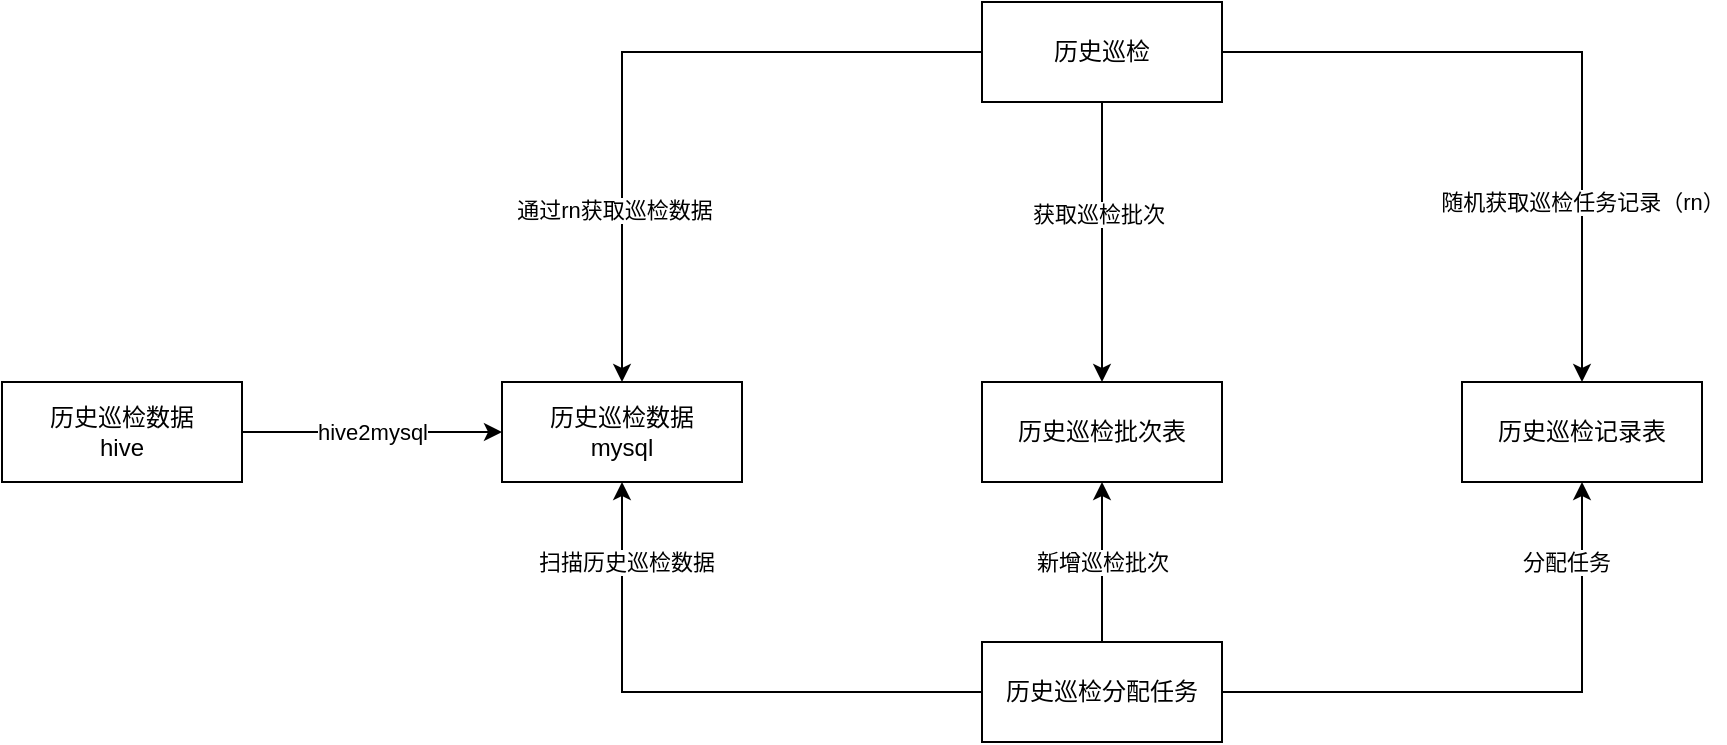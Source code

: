 <mxfile version="14.2.3" type="github">
  <diagram id="jjeMhmKpEKlYTJhqRUKk" name="Page-1">
    <mxGraphModel dx="2249" dy="706" grid="1" gridSize="10" guides="1" tooltips="1" connect="1" arrows="1" fold="1" page="1" pageScale="1" pageWidth="827" pageHeight="1169" math="0" shadow="0">
      <root>
        <mxCell id="0" />
        <mxCell id="1" parent="0" />
        <mxCell id="Za5TZnwOfKJd7kfOBD30-1" value="历史巡检批次表" style="rounded=0;whiteSpace=wrap;html=1;" vertex="1" parent="1">
          <mxGeometry x="370" y="330" width="120" height="50" as="geometry" />
        </mxCell>
        <mxCell id="Za5TZnwOfKJd7kfOBD30-2" value="历史巡检记录表" style="rounded=0;whiteSpace=wrap;html=1;" vertex="1" parent="1">
          <mxGeometry x="610" y="330" width="120" height="50" as="geometry" />
        </mxCell>
        <mxCell id="Za5TZnwOfKJd7kfOBD30-5" style="edgeStyle=orthogonalEdgeStyle;rounded=0;orthogonalLoop=1;jettySize=auto;html=1;" edge="1" parent="1" source="Za5TZnwOfKJd7kfOBD30-4" target="Za5TZnwOfKJd7kfOBD30-1">
          <mxGeometry relative="1" as="geometry" />
        </mxCell>
        <mxCell id="Za5TZnwOfKJd7kfOBD30-8" value="新增巡检批次" style="edgeLabel;html=1;align=center;verticalAlign=middle;resizable=0;points=[];" vertex="1" connectable="0" parent="Za5TZnwOfKJd7kfOBD30-5">
          <mxGeometry x="0.185" relative="1" as="geometry">
            <mxPoint y="7" as="offset" />
          </mxGeometry>
        </mxCell>
        <mxCell id="Za5TZnwOfKJd7kfOBD30-6" style="edgeStyle=orthogonalEdgeStyle;rounded=0;orthogonalLoop=1;jettySize=auto;html=1;exitX=1;exitY=0.5;exitDx=0;exitDy=0;entryX=0.5;entryY=1;entryDx=0;entryDy=0;" edge="1" parent="1" source="Za5TZnwOfKJd7kfOBD30-4" target="Za5TZnwOfKJd7kfOBD30-2">
          <mxGeometry relative="1" as="geometry" />
        </mxCell>
        <mxCell id="Za5TZnwOfKJd7kfOBD30-12" style="edgeStyle=orthogonalEdgeStyle;rounded=0;orthogonalLoop=1;jettySize=auto;html=1;exitX=0;exitY=0.5;exitDx=0;exitDy=0;entryX=0.5;entryY=1;entryDx=0;entryDy=0;" edge="1" parent="1" source="Za5TZnwOfKJd7kfOBD30-4" target="Za5TZnwOfKJd7kfOBD30-10">
          <mxGeometry relative="1" as="geometry" />
        </mxCell>
        <mxCell id="Za5TZnwOfKJd7kfOBD30-4" value="历史巡检分配任务" style="rounded=0;whiteSpace=wrap;html=1;" vertex="1" parent="1">
          <mxGeometry x="370" y="460" width="120" height="50" as="geometry" />
        </mxCell>
        <mxCell id="Za5TZnwOfKJd7kfOBD30-10" value="历史巡检数据&lt;br&gt;mysql" style="rounded=0;whiteSpace=wrap;html=1;" vertex="1" parent="1">
          <mxGeometry x="130" y="330" width="120" height="50" as="geometry" />
        </mxCell>
        <mxCell id="Za5TZnwOfKJd7kfOBD30-13" value="扫描历史巡检数据" style="edgeLabel;html=1;align=center;verticalAlign=middle;resizable=0;points=[];" vertex="1" connectable="0" parent="1">
          <mxGeometry x="414" y="430" as="geometry">
            <mxPoint x="-222" y="-10" as="offset" />
          </mxGeometry>
        </mxCell>
        <mxCell id="Za5TZnwOfKJd7kfOBD30-14" value="分配任务" style="edgeLabel;html=1;align=center;verticalAlign=middle;resizable=0;points=[];" vertex="1" connectable="0" parent="1">
          <mxGeometry x="440" y="420" as="geometry">
            <mxPoint x="222" as="offset" />
          </mxGeometry>
        </mxCell>
        <mxCell id="Za5TZnwOfKJd7kfOBD30-16" style="edgeStyle=orthogonalEdgeStyle;rounded=0;orthogonalLoop=1;jettySize=auto;html=1;entryX=0.5;entryY=0;entryDx=0;entryDy=0;" edge="1" parent="1" source="Za5TZnwOfKJd7kfOBD30-15" target="Za5TZnwOfKJd7kfOBD30-2">
          <mxGeometry relative="1" as="geometry" />
        </mxCell>
        <mxCell id="Za5TZnwOfKJd7kfOBD30-17" value="随机获取巡检任务记录（rn）" style="edgeLabel;html=1;align=center;verticalAlign=middle;resizable=0;points=[];" vertex="1" connectable="0" parent="Za5TZnwOfKJd7kfOBD30-16">
          <mxGeometry x="-0.548" y="2" relative="1" as="geometry">
            <mxPoint x="102" y="77" as="offset" />
          </mxGeometry>
        </mxCell>
        <mxCell id="Za5TZnwOfKJd7kfOBD30-18" style="edgeStyle=orthogonalEdgeStyle;rounded=0;orthogonalLoop=1;jettySize=auto;html=1;entryX=0.5;entryY=0;entryDx=0;entryDy=0;" edge="1" parent="1" source="Za5TZnwOfKJd7kfOBD30-15" target="Za5TZnwOfKJd7kfOBD30-10">
          <mxGeometry relative="1" as="geometry" />
        </mxCell>
        <mxCell id="Za5TZnwOfKJd7kfOBD30-20" style="edgeStyle=orthogonalEdgeStyle;rounded=0;orthogonalLoop=1;jettySize=auto;html=1;exitX=0.5;exitY=1;exitDx=0;exitDy=0;entryX=0.5;entryY=0;entryDx=0;entryDy=0;" edge="1" parent="1" source="Za5TZnwOfKJd7kfOBD30-15" target="Za5TZnwOfKJd7kfOBD30-1">
          <mxGeometry relative="1" as="geometry" />
        </mxCell>
        <mxCell id="Za5TZnwOfKJd7kfOBD30-21" value="获取巡检批次" style="edgeLabel;html=1;align=center;verticalAlign=middle;resizable=0;points=[];" vertex="1" connectable="0" parent="Za5TZnwOfKJd7kfOBD30-20">
          <mxGeometry x="-0.2" y="-2" relative="1" as="geometry">
            <mxPoint as="offset" />
          </mxGeometry>
        </mxCell>
        <mxCell id="Za5TZnwOfKJd7kfOBD30-15" value="历史巡检" style="rounded=0;whiteSpace=wrap;html=1;" vertex="1" parent="1">
          <mxGeometry x="370" y="140" width="120" height="50" as="geometry" />
        </mxCell>
        <mxCell id="Za5TZnwOfKJd7kfOBD30-19" value="通过rn获取巡检数据" style="edgeLabel;html=1;align=center;verticalAlign=middle;resizable=0;points=[];" vertex="1" connectable="0" parent="1">
          <mxGeometry x="200" y="250" as="geometry">
            <mxPoint x="-14" y="-6" as="offset" />
          </mxGeometry>
        </mxCell>
        <mxCell id="Za5TZnwOfKJd7kfOBD30-23" value="hive2mysql" style="edgeStyle=orthogonalEdgeStyle;rounded=0;orthogonalLoop=1;jettySize=auto;html=1;entryX=0;entryY=0.5;entryDx=0;entryDy=0;" edge="1" parent="1" source="Za5TZnwOfKJd7kfOBD30-22" target="Za5TZnwOfKJd7kfOBD30-10">
          <mxGeometry relative="1" as="geometry" />
        </mxCell>
        <mxCell id="Za5TZnwOfKJd7kfOBD30-22" value="历史巡检数据&lt;br&gt;hive" style="rounded=0;whiteSpace=wrap;html=1;" vertex="1" parent="1">
          <mxGeometry x="-120" y="330" width="120" height="50" as="geometry" />
        </mxCell>
      </root>
    </mxGraphModel>
  </diagram>
</mxfile>
